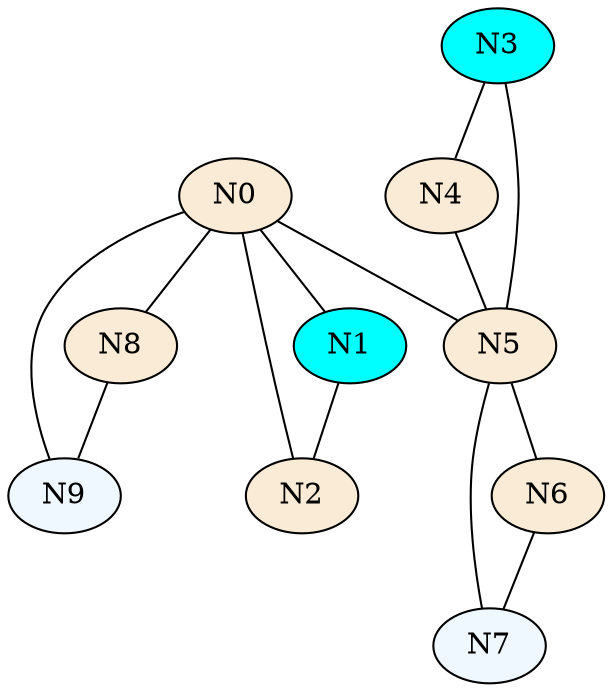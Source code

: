 graph {
	subgraph C0 {
		N9 [fillcolor="#F0F8FF" style=filled]
		N7 [fillcolor="#F0F8FF" style=filled]
	}
	subgraph C1 {
		N0 [fillcolor="#FAEBD7" style=filled]
		N2 [fillcolor="#FAEBD7" style=filled]
		N4 [fillcolor="#FAEBD7" style=filled]
		N5 [fillcolor="#FAEBD7" style=filled]
		N6 [fillcolor="#FAEBD7" style=filled]
		N8 [fillcolor="#FAEBD7" style=filled]
	}
	subgraph C2 {
		N1 [fillcolor="#00FFFF" style=filled]
		N3 [fillcolor="#00FFFF" style=filled]
	}
	N0 -- N1
	N0 -- N2
	N0 -- N5
	N0 -- N8
	N0 -- N9
	N1 -- N2
	N3 -- N4
	N3 -- N5
	N4 -- N5
	N5 -- N6
	N5 -- N7
	N6 -- N7
	N8 -- N9
}
